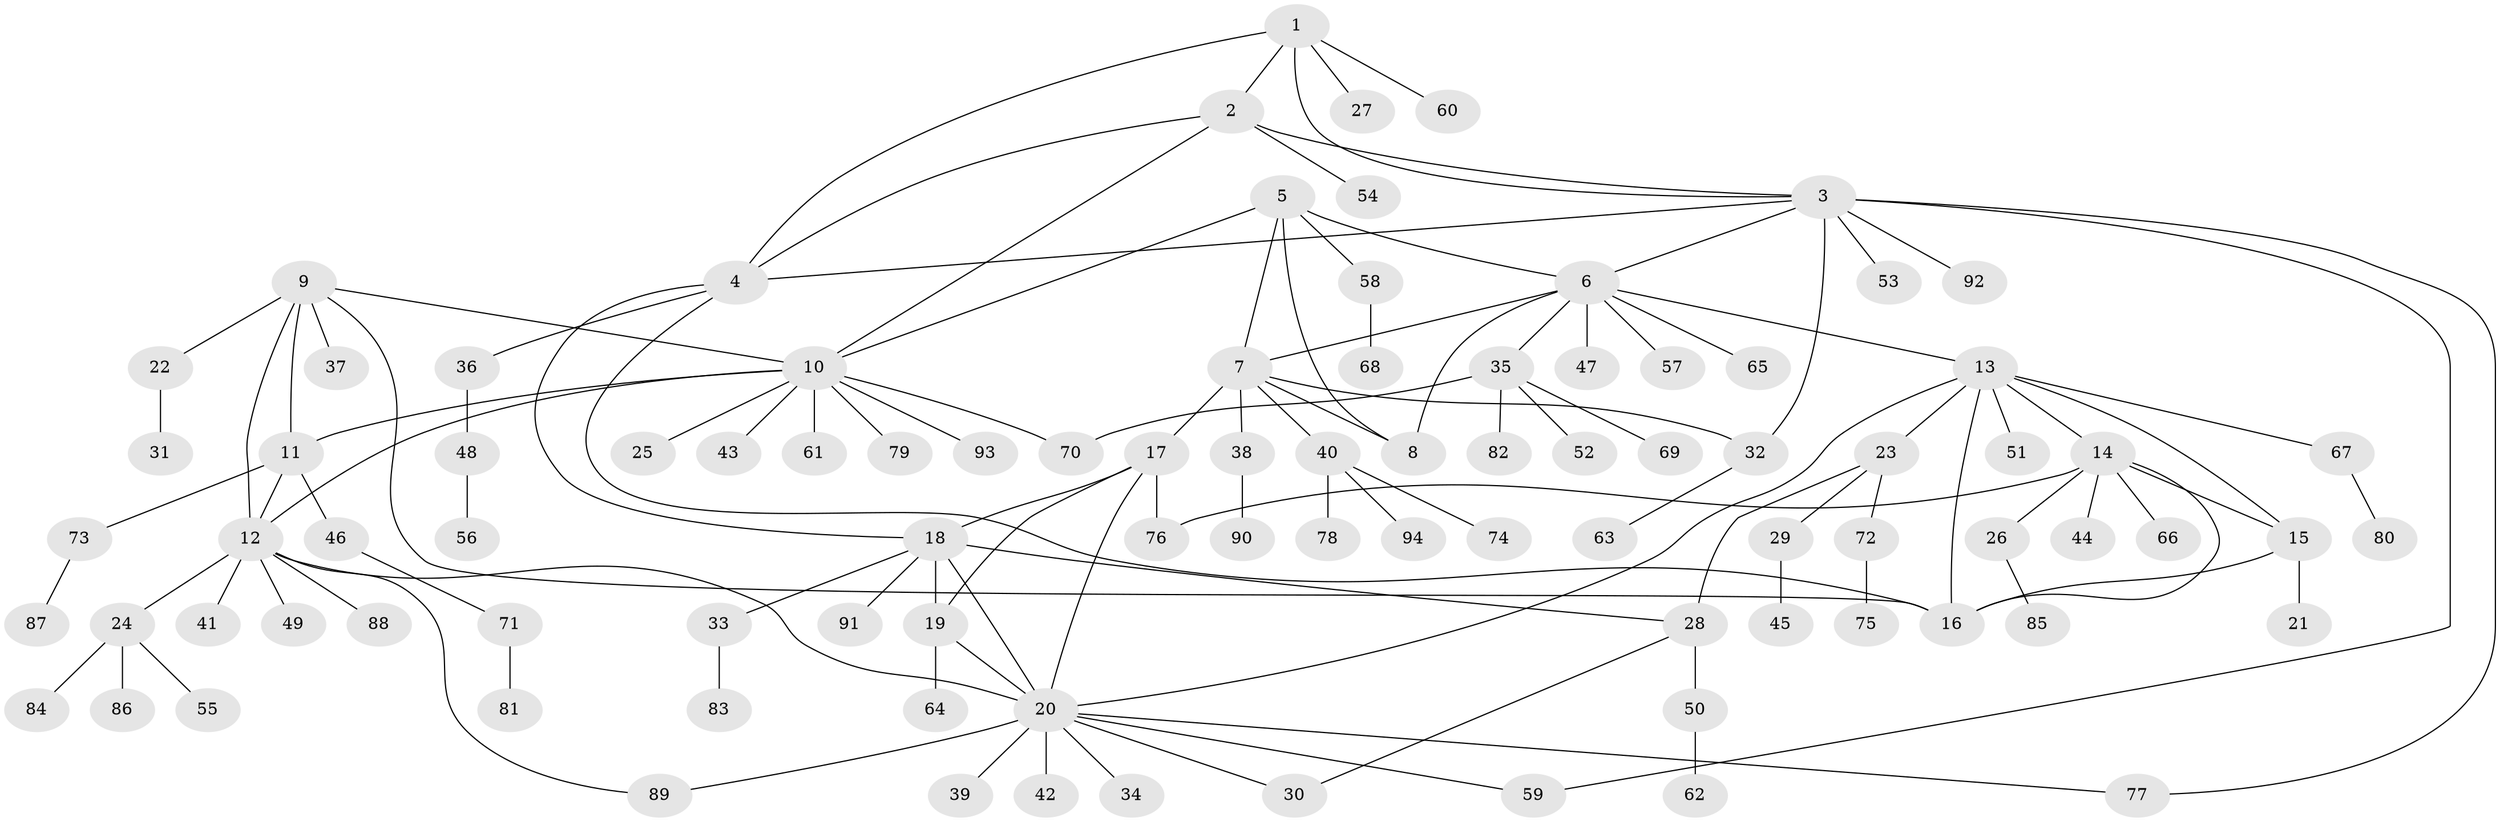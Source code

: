// Generated by graph-tools (version 1.1) at 2025/50/03/09/25 03:50:37]
// undirected, 94 vertices, 122 edges
graph export_dot {
graph [start="1"]
  node [color=gray90,style=filled];
  1;
  2;
  3;
  4;
  5;
  6;
  7;
  8;
  9;
  10;
  11;
  12;
  13;
  14;
  15;
  16;
  17;
  18;
  19;
  20;
  21;
  22;
  23;
  24;
  25;
  26;
  27;
  28;
  29;
  30;
  31;
  32;
  33;
  34;
  35;
  36;
  37;
  38;
  39;
  40;
  41;
  42;
  43;
  44;
  45;
  46;
  47;
  48;
  49;
  50;
  51;
  52;
  53;
  54;
  55;
  56;
  57;
  58;
  59;
  60;
  61;
  62;
  63;
  64;
  65;
  66;
  67;
  68;
  69;
  70;
  71;
  72;
  73;
  74;
  75;
  76;
  77;
  78;
  79;
  80;
  81;
  82;
  83;
  84;
  85;
  86;
  87;
  88;
  89;
  90;
  91;
  92;
  93;
  94;
  1 -- 2;
  1 -- 3;
  1 -- 4;
  1 -- 27;
  1 -- 60;
  2 -- 3;
  2 -- 4;
  2 -- 10;
  2 -- 54;
  3 -- 4;
  3 -- 6;
  3 -- 32;
  3 -- 53;
  3 -- 59;
  3 -- 77;
  3 -- 92;
  4 -- 16;
  4 -- 18;
  4 -- 36;
  5 -- 6;
  5 -- 7;
  5 -- 8;
  5 -- 10;
  5 -- 58;
  6 -- 7;
  6 -- 8;
  6 -- 13;
  6 -- 35;
  6 -- 47;
  6 -- 57;
  6 -- 65;
  7 -- 8;
  7 -- 17;
  7 -- 32;
  7 -- 38;
  7 -- 40;
  9 -- 10;
  9 -- 11;
  9 -- 12;
  9 -- 16;
  9 -- 22;
  9 -- 37;
  10 -- 11;
  10 -- 12;
  10 -- 25;
  10 -- 43;
  10 -- 61;
  10 -- 70;
  10 -- 79;
  10 -- 93;
  11 -- 12;
  11 -- 46;
  11 -- 73;
  12 -- 20;
  12 -- 24;
  12 -- 41;
  12 -- 49;
  12 -- 88;
  12 -- 89;
  13 -- 14;
  13 -- 15;
  13 -- 16;
  13 -- 20;
  13 -- 23;
  13 -- 51;
  13 -- 67;
  14 -- 15;
  14 -- 16;
  14 -- 26;
  14 -- 44;
  14 -- 66;
  14 -- 76;
  15 -- 16;
  15 -- 21;
  17 -- 18;
  17 -- 19;
  17 -- 20;
  17 -- 76;
  18 -- 19;
  18 -- 20;
  18 -- 28;
  18 -- 33;
  18 -- 91;
  19 -- 20;
  19 -- 64;
  20 -- 30;
  20 -- 34;
  20 -- 39;
  20 -- 42;
  20 -- 59;
  20 -- 77;
  20 -- 89;
  22 -- 31;
  23 -- 28;
  23 -- 29;
  23 -- 72;
  24 -- 55;
  24 -- 84;
  24 -- 86;
  26 -- 85;
  28 -- 30;
  28 -- 50;
  29 -- 45;
  32 -- 63;
  33 -- 83;
  35 -- 52;
  35 -- 69;
  35 -- 70;
  35 -- 82;
  36 -- 48;
  38 -- 90;
  40 -- 74;
  40 -- 78;
  40 -- 94;
  46 -- 71;
  48 -- 56;
  50 -- 62;
  58 -- 68;
  67 -- 80;
  71 -- 81;
  72 -- 75;
  73 -- 87;
}
